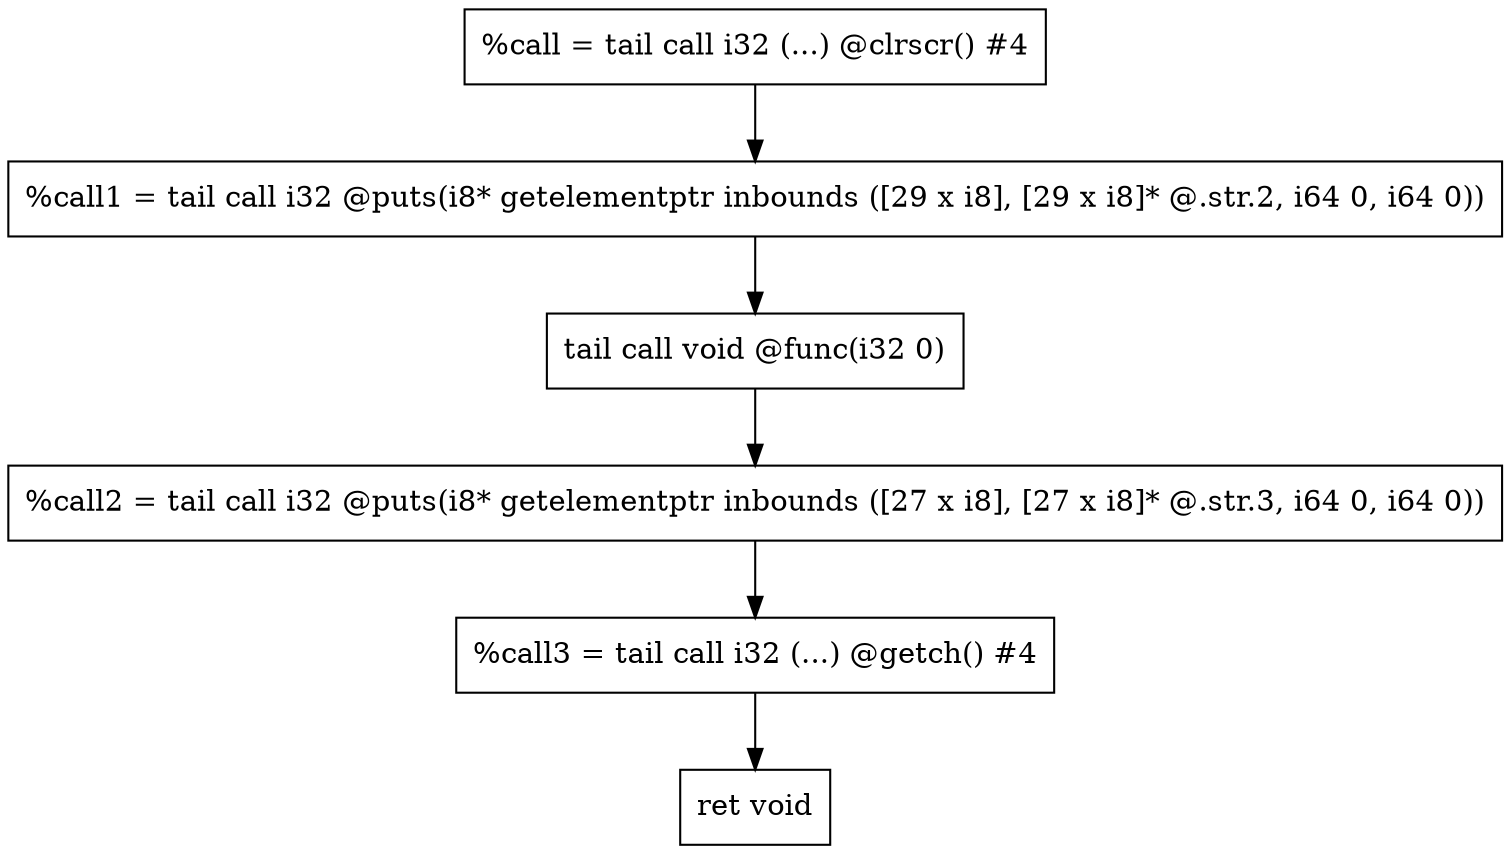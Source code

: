 digraph "CDFG for'main' function" {
	Node0x5569bdafcdc8[shape=record, label="  %call = tail call i32 (...) @clrscr() #4"]
	Node0x5569bdafd010[shape=record, label="  %call1 = tail call i32 @puts(i8* getelementptr inbounds ([29 x i8], [29 x i8]* @.str.2, i64 0, i64 0))"]
	Node0x5569bdafd0e0[shape=record, label="  tail call void @func(i32 0)"]
	Node0x5569bdafd230[shape=record, label="  %call2 = tail call i32 @puts(i8* getelementptr inbounds ([27 x i8], [27 x i8]* @.str.3, i64 0, i64 0))"]
	Node0x5569bdafd5c8[shape=record, label="  %call3 = tail call i32 (...) @getch() #4"]
	Node0x5569bdafd690[shape=record, label="  ret void"]
	Node0x5569bdafcdc8 -> Node0x5569bdafd010
	Node0x5569bdafd010 -> Node0x5569bdafd0e0
	Node0x5569bdafd0e0 -> Node0x5569bdafd230
	Node0x5569bdafd230 -> Node0x5569bdafd5c8
	Node0x5569bdafd5c8 -> Node0x5569bdafd690
edge [color=red]
}
